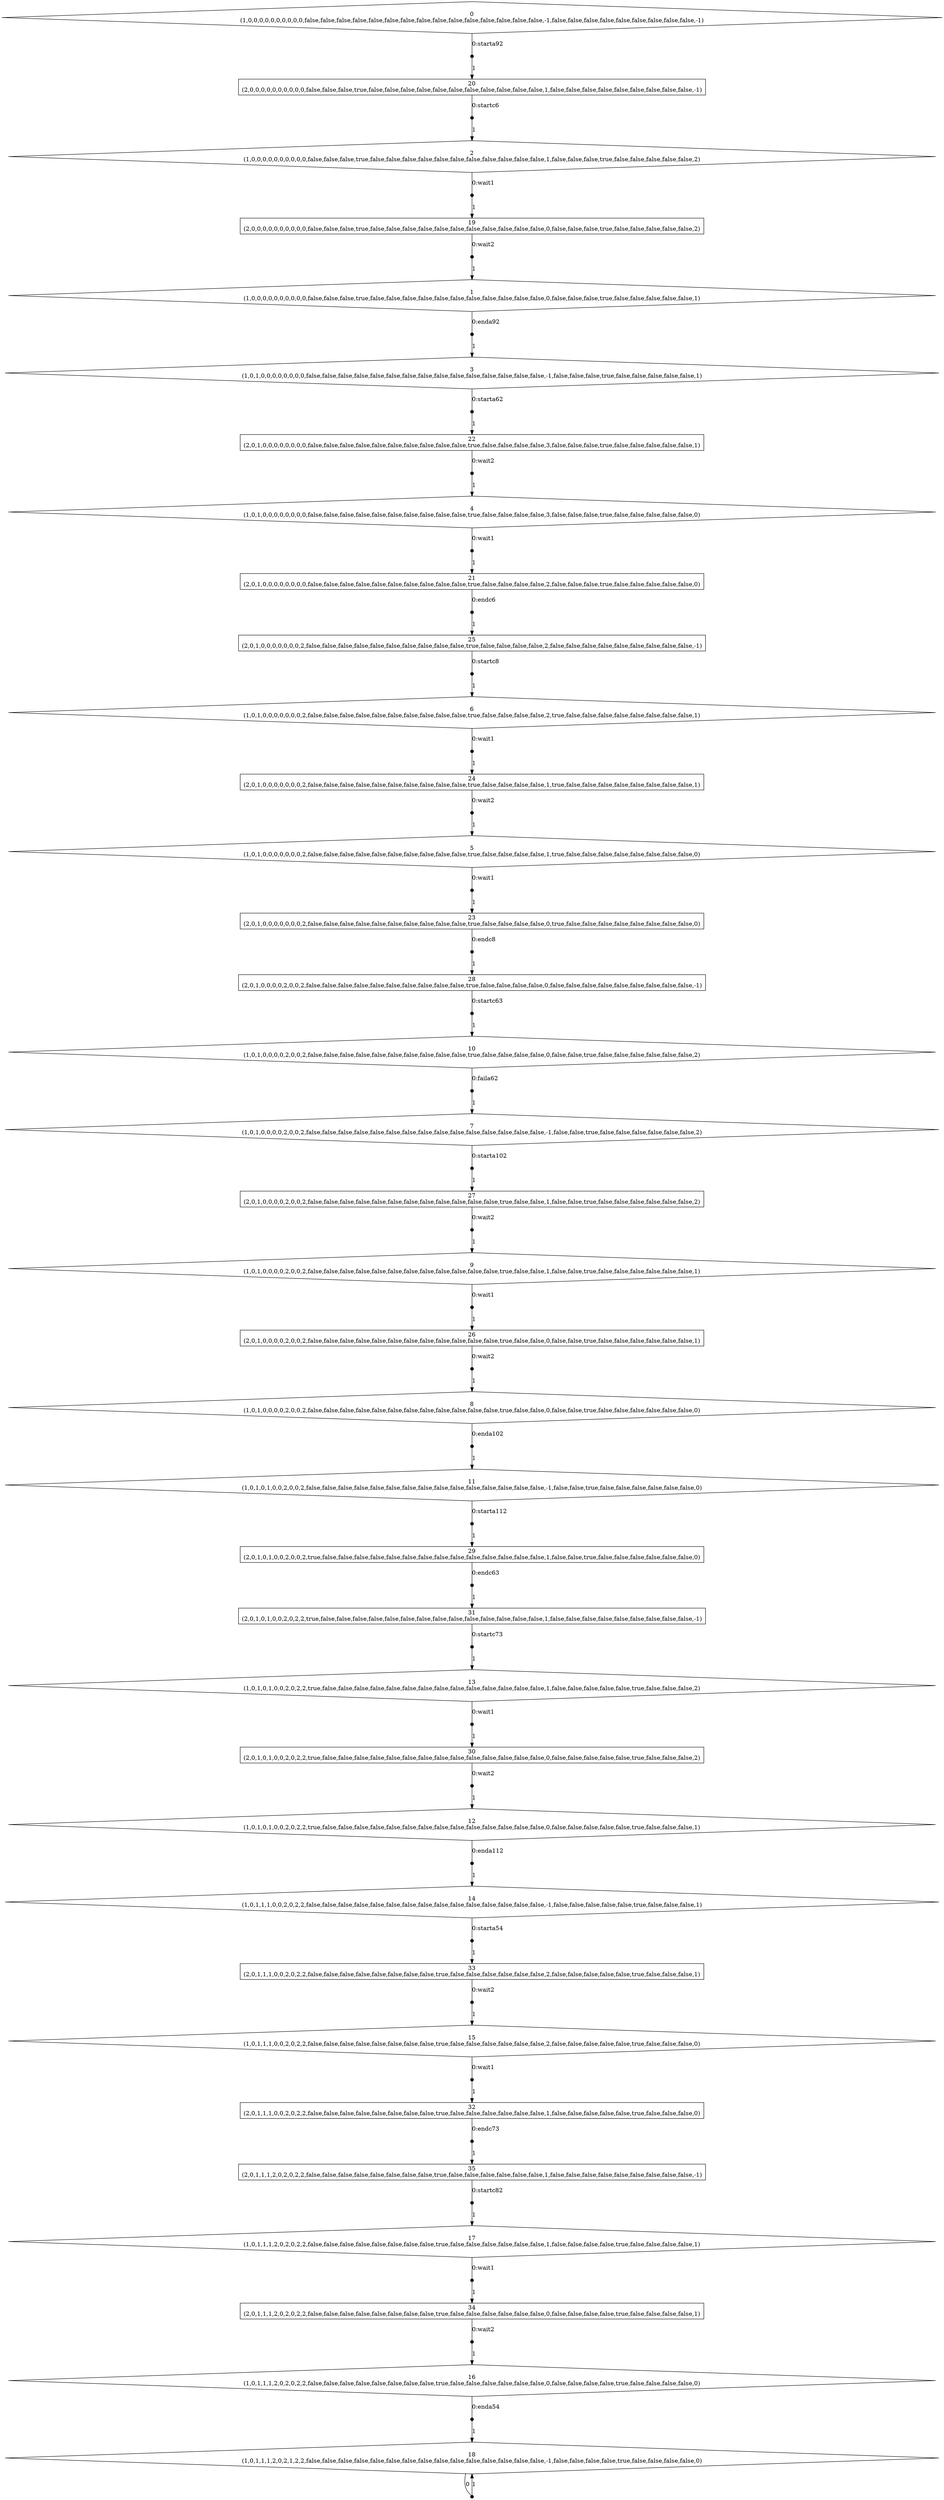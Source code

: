 digraph SMG {
node [label="",shape="box"];
0 [label="0\n(1,0,0,0,0,0,0,0,0,0,0,false,false,false,false,false,false,false,false,false,false,false,false,false,false,false,-1,false,false,false,false,false,false,false,false,false,-1)",shape="diamond"];
0 -> n0_0  [label="0:starta92",arrowhead="none"];
n0_0 [ shape=point,width=0.1,height=0.1,label="" ];
n0_0 -> 20  [label="1"];
1 [label="1\n(1,0,0,0,0,0,0,0,0,0,0,false,false,false,true,false,false,false,false,false,false,false,false,false,false,false,0,false,false,false,true,false,false,false,false,false,1)",shape="diamond"];
1 -> n1_0  [label="0:enda92",arrowhead="none"];
n1_0 [ shape=point,width=0.1,height=0.1,label="" ];
n1_0 -> 3  [label="1"];
2 [label="2\n(1,0,0,0,0,0,0,0,0,0,0,false,false,false,true,false,false,false,false,false,false,false,false,false,false,false,1,false,false,false,true,false,false,false,false,false,2)",shape="diamond"];
2 -> n2_0  [label="0:wait1",arrowhead="none"];
n2_0 [ shape=point,width=0.1,height=0.1,label="" ];
n2_0 -> 19  [label="1"];
3 [label="3\n(1,0,1,0,0,0,0,0,0,0,0,false,false,false,false,false,false,false,false,false,false,false,false,false,false,false,-1,false,false,false,true,false,false,false,false,false,1)",shape="diamond"];
3 -> n3_0  [label="0:starta62",arrowhead="none"];
n3_0 [ shape=point,width=0.1,height=0.1,label="" ];
n3_0 -> 22  [label="1"];
4 [label="4\n(1,0,1,0,0,0,0,0,0,0,0,false,false,false,false,false,false,false,false,false,false,true,false,false,false,false,3,false,false,false,true,false,false,false,false,false,0)",shape="diamond"];
4 -> n4_0  [label="0:wait1",arrowhead="none"];
n4_0 [ shape=point,width=0.1,height=0.1,label="" ];
n4_0 -> 21  [label="1"];
5 [label="5\n(1,0,1,0,0,0,0,0,0,0,2,false,false,false,false,false,false,false,false,false,false,true,false,false,false,false,1,true,false,false,false,false,false,false,false,false,0)",shape="diamond"];
5 -> n5_0  [label="0:wait1",arrowhead="none"];
n5_0 [ shape=point,width=0.1,height=0.1,label="" ];
n5_0 -> 23  [label="1"];
6 [label="6\n(1,0,1,0,0,0,0,0,0,0,2,false,false,false,false,false,false,false,false,false,false,true,false,false,false,false,2,true,false,false,false,false,false,false,false,false,1)",shape="diamond"];
6 -> n6_0  [label="0:wait1",arrowhead="none"];
n6_0 [ shape=point,width=0.1,height=0.1,label="" ];
n6_0 -> 24  [label="1"];
7 [label="7\n(1,0,1,0,0,0,0,2,0,0,2,false,false,false,false,false,false,false,false,false,false,false,false,false,false,false,-1,false,false,true,false,false,false,false,false,false,2)",shape="diamond"];
7 -> n7_0  [label="0:starta102",arrowhead="none"];
n7_0 [ shape=point,width=0.1,height=0.1,label="" ];
n7_0 -> 27  [label="1"];
8 [label="8\n(1,0,1,0,0,0,0,2,0,0,2,false,false,false,false,false,false,false,false,false,false,false,false,true,false,false,0,false,false,true,false,false,false,false,false,false,0)",shape="diamond"];
8 -> n8_0  [label="0:enda102",arrowhead="none"];
n8_0 [ shape=point,width=0.1,height=0.1,label="" ];
n8_0 -> 11  [label="1"];
9 [label="9\n(1,0,1,0,0,0,0,2,0,0,2,false,false,false,false,false,false,false,false,false,false,false,false,true,false,false,1,false,false,true,false,false,false,false,false,false,1)",shape="diamond"];
9 -> n9_0  [label="0:wait1",arrowhead="none"];
n9_0 [ shape=point,width=0.1,height=0.1,label="" ];
n9_0 -> 26  [label="1"];
10 [label="10\n(1,0,1,0,0,0,0,2,0,0,2,false,false,false,false,false,false,false,false,false,false,true,false,false,false,false,0,false,false,true,false,false,false,false,false,false,2)",shape="diamond"];
10 -> n10_0  [label="0:faila62",arrowhead="none"];
n10_0 [ shape=point,width=0.1,height=0.1,label="" ];
n10_0 -> 7  [label="1"];
11 [label="11\n(1,0,1,0,1,0,0,2,0,0,2,false,false,false,false,false,false,false,false,false,false,false,false,false,false,false,-1,false,false,true,false,false,false,false,false,false,0)",shape="diamond"];
11 -> n11_0  [label="0:starta112",arrowhead="none"];
n11_0 [ shape=point,width=0.1,height=0.1,label="" ];
n11_0 -> 29  [label="1"];
12 [label="12\n(1,0,1,0,1,0,0,2,0,2,2,true,false,false,false,false,false,false,false,false,false,false,false,false,false,false,0,false,false,false,false,false,true,false,false,false,1)",shape="diamond"];
12 -> n12_0  [label="0:enda112",arrowhead="none"];
n12_0 [ shape=point,width=0.1,height=0.1,label="" ];
n12_0 -> 14  [label="1"];
13 [label="13\n(1,0,1,0,1,0,0,2,0,2,2,true,false,false,false,false,false,false,false,false,false,false,false,false,false,false,1,false,false,false,false,false,true,false,false,false,2)",shape="diamond"];
13 -> n13_0  [label="0:wait1",arrowhead="none"];
n13_0 [ shape=point,width=0.1,height=0.1,label="" ];
n13_0 -> 30  [label="1"];
14 [label="14\n(1,0,1,1,1,0,0,2,0,2,2,false,false,false,false,false,false,false,false,false,false,false,false,false,false,false,-1,false,false,false,false,false,true,false,false,false,1)",shape="diamond"];
14 -> n14_0  [label="0:starta54",arrowhead="none"];
n14_0 [ shape=point,width=0.1,height=0.1,label="" ];
n14_0 -> 33  [label="1"];
15 [label="15\n(1,0,1,1,1,0,0,2,0,2,2,false,false,false,false,false,false,false,false,true,false,false,false,false,false,false,2,false,false,false,false,false,true,false,false,false,0)",shape="diamond"];
15 -> n15_0  [label="0:wait1",arrowhead="none"];
n15_0 [ shape=point,width=0.1,height=0.1,label="" ];
n15_0 -> 32  [label="1"];
16 [label="16\n(1,0,1,1,1,2,0,2,0,2,2,false,false,false,false,false,false,false,false,true,false,false,false,false,false,false,0,false,false,false,false,true,false,false,false,false,0)",shape="diamond"];
16 -> n16_0  [label="0:enda54",arrowhead="none"];
n16_0 [ shape=point,width=0.1,height=0.1,label="" ];
n16_0 -> 18  [label="1"];
17 [label="17\n(1,0,1,1,1,2,0,2,0,2,2,false,false,false,false,false,false,false,false,true,false,false,false,false,false,false,1,false,false,false,false,true,false,false,false,false,1)",shape="diamond"];
17 -> n17_0  [label="0:wait1",arrowhead="none"];
n17_0 [ shape=point,width=0.1,height=0.1,label="" ];
n17_0 -> 34  [label="1"];
18 [label="18\n(1,0,1,1,1,2,0,2,1,2,2,false,false,false,false,false,false,false,false,false,false,false,false,false,false,false,-1,false,false,false,false,true,false,false,false,false,0)",shape="diamond"];
18 -> n18_0  [label="0",arrowhead="none"];
n18_0 [ shape=point,width=0.1,height=0.1,label="" ];
n18_0 -> 18  [label="1"];
19 [label="19\n(2,0,0,0,0,0,0,0,0,0,0,false,false,false,true,false,false,false,false,false,false,false,false,false,false,false,0,false,false,false,true,false,false,false,false,false,2)"];
19 -> n19_0  [label="0:wait2",arrowhead="none"];
n19_0 [ shape=point,width=0.1,height=0.1,label="" ];
n19_0 -> 1  [label="1"];
20 [label="20\n(2,0,0,0,0,0,0,0,0,0,0,false,false,false,true,false,false,false,false,false,false,false,false,false,false,false,1,false,false,false,false,false,false,false,false,false,-1)"];
20 -> n20_0  [label="0:startc6",arrowhead="none"];
n20_0 [ shape=point,width=0.1,height=0.1,label="" ];
n20_0 -> 2  [label="1"];
21 [label="21\n(2,0,1,0,0,0,0,0,0,0,0,false,false,false,false,false,false,false,false,false,false,true,false,false,false,false,2,false,false,false,true,false,false,false,false,false,0)"];
21 -> n21_0  [label="0:endc6",arrowhead="none"];
n21_0 [ shape=point,width=0.1,height=0.1,label="" ];
n21_0 -> 25  [label="1"];
22 [label="22\n(2,0,1,0,0,0,0,0,0,0,0,false,false,false,false,false,false,false,false,false,false,true,false,false,false,false,3,false,false,false,true,false,false,false,false,false,1)"];
22 -> n22_0  [label="0:wait2",arrowhead="none"];
n22_0 [ shape=point,width=0.1,height=0.1,label="" ];
n22_0 -> 4  [label="1"];
23 [label="23\n(2,0,1,0,0,0,0,0,0,0,2,false,false,false,false,false,false,false,false,false,false,true,false,false,false,false,0,true,false,false,false,false,false,false,false,false,0)"];
23 -> n23_0  [label="0:endc8",arrowhead="none"];
n23_0 [ shape=point,width=0.1,height=0.1,label="" ];
n23_0 -> 28  [label="1"];
24 [label="24\n(2,0,1,0,0,0,0,0,0,0,2,false,false,false,false,false,false,false,false,false,false,true,false,false,false,false,1,true,false,false,false,false,false,false,false,false,1)"];
24 -> n24_0  [label="0:wait2",arrowhead="none"];
n24_0 [ shape=point,width=0.1,height=0.1,label="" ];
n24_0 -> 5  [label="1"];
25 [label="25\n(2,0,1,0,0,0,0,0,0,0,2,false,false,false,false,false,false,false,false,false,false,true,false,false,false,false,2,false,false,false,false,false,false,false,false,false,-1)"];
25 -> n25_0  [label="0:startc8",arrowhead="none"];
n25_0 [ shape=point,width=0.1,height=0.1,label="" ];
n25_0 -> 6  [label="1"];
26 [label="26\n(2,0,1,0,0,0,0,2,0,0,2,false,false,false,false,false,false,false,false,false,false,false,false,true,false,false,0,false,false,true,false,false,false,false,false,false,1)"];
26 -> n26_0  [label="0:wait2",arrowhead="none"];
n26_0 [ shape=point,width=0.1,height=0.1,label="" ];
n26_0 -> 8  [label="1"];
27 [label="27\n(2,0,1,0,0,0,0,2,0,0,2,false,false,false,false,false,false,false,false,false,false,false,false,true,false,false,1,false,false,true,false,false,false,false,false,false,2)"];
27 -> n27_0  [label="0:wait2",arrowhead="none"];
n27_0 [ shape=point,width=0.1,height=0.1,label="" ];
n27_0 -> 9  [label="1"];
28 [label="28\n(2,0,1,0,0,0,0,2,0,0,2,false,false,false,false,false,false,false,false,false,false,true,false,false,false,false,0,false,false,false,false,false,false,false,false,false,-1)"];
28 -> n28_0  [label="0:startc63",arrowhead="none"];
n28_0 [ shape=point,width=0.1,height=0.1,label="" ];
n28_0 -> 10  [label="1"];
29 [label="29\n(2,0,1,0,1,0,0,2,0,0,2,true,false,false,false,false,false,false,false,false,false,false,false,false,false,false,1,false,false,true,false,false,false,false,false,false,0)"];
29 -> n29_0  [label="0:endc63",arrowhead="none"];
n29_0 [ shape=point,width=0.1,height=0.1,label="" ];
n29_0 -> 31  [label="1"];
30 [label="30\n(2,0,1,0,1,0,0,2,0,2,2,true,false,false,false,false,false,false,false,false,false,false,false,false,false,false,0,false,false,false,false,false,true,false,false,false,2)"];
30 -> n30_0  [label="0:wait2",arrowhead="none"];
n30_0 [ shape=point,width=0.1,height=0.1,label="" ];
n30_0 -> 12  [label="1"];
31 [label="31\n(2,0,1,0,1,0,0,2,0,2,2,true,false,false,false,false,false,false,false,false,false,false,false,false,false,false,1,false,false,false,false,false,false,false,false,false,-1)"];
31 -> n31_0  [label="0:startc73",arrowhead="none"];
n31_0 [ shape=point,width=0.1,height=0.1,label="" ];
n31_0 -> 13  [label="1"];
32 [label="32\n(2,0,1,1,1,0,0,2,0,2,2,false,false,false,false,false,false,false,false,true,false,false,false,false,false,false,1,false,false,false,false,false,true,false,false,false,0)"];
32 -> n32_0  [label="0:endc73",arrowhead="none"];
n32_0 [ shape=point,width=0.1,height=0.1,label="" ];
n32_0 -> 35  [label="1"];
33 [label="33\n(2,0,1,1,1,0,0,2,0,2,2,false,false,false,false,false,false,false,false,true,false,false,false,false,false,false,2,false,false,false,false,false,true,false,false,false,1)"];
33 -> n33_0  [label="0:wait2",arrowhead="none"];
n33_0 [ shape=point,width=0.1,height=0.1,label="" ];
n33_0 -> 15  [label="1"];
34 [label="34\n(2,0,1,1,1,2,0,2,0,2,2,false,false,false,false,false,false,false,false,true,false,false,false,false,false,false,0,false,false,false,false,true,false,false,false,false,1)"];
34 -> n34_0  [label="0:wait2",arrowhead="none"];
n34_0 [ shape=point,width=0.1,height=0.1,label="" ];
n34_0 -> 16  [label="1"];
35 [label="35\n(2,0,1,1,1,2,0,2,0,2,2,false,false,false,false,false,false,false,false,true,false,false,false,false,false,false,1,false,false,false,false,false,false,false,false,false,-1)"];
35 -> n35_0  [label="0:startc82",arrowhead="none"];
n35_0 [ shape=point,width=0.1,height=0.1,label="" ];
n35_0 -> 17  [label="1"];
}
